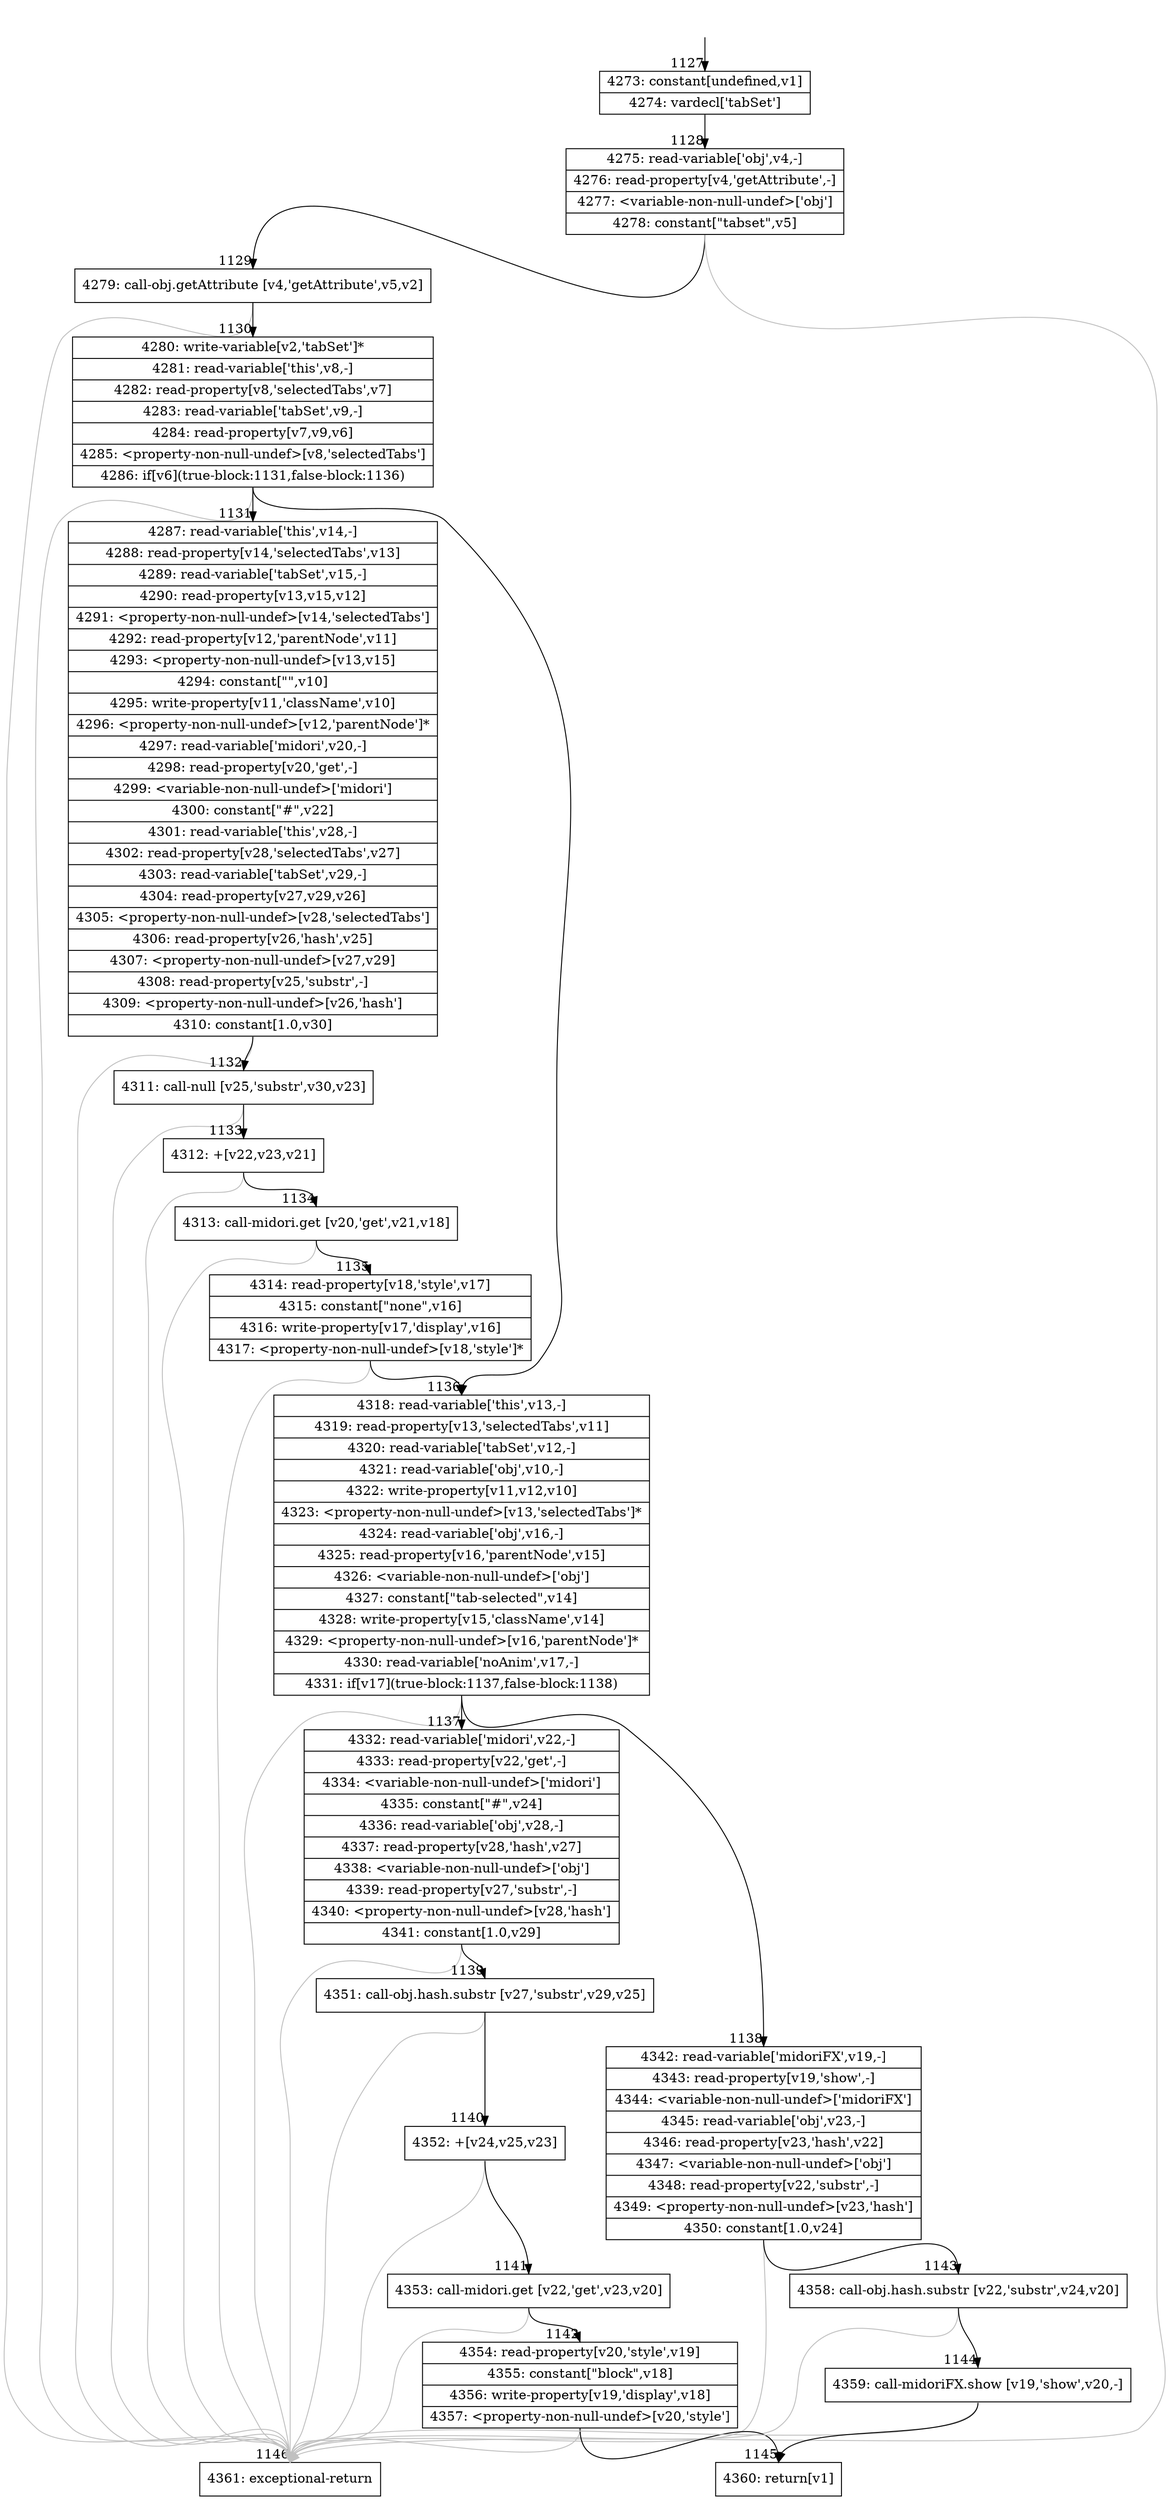 digraph {
rankdir="TD"
BB_entry64[shape=none,label=""];
BB_entry64 -> BB1127 [tailport=s, headport=n, headlabel="    1127"]
BB1127 [shape=record label="{4273: constant[undefined,v1]|4274: vardecl['tabSet']}" ] 
BB1127 -> BB1128 [tailport=s, headport=n, headlabel="      1128"]
BB1128 [shape=record label="{4275: read-variable['obj',v4,-]|4276: read-property[v4,'getAttribute',-]|4277: \<variable-non-null-undef\>['obj']|4278: constant[\"tabset\",v5]}" ] 
BB1128 -> BB1129 [tailport=s, headport=n, headlabel="      1129"]
BB1128 -> BB1146 [tailport=s, headport=n, color=gray, headlabel="      1146"]
BB1129 [shape=record label="{4279: call-obj.getAttribute [v4,'getAttribute',v5,v2]}" ] 
BB1129 -> BB1130 [tailport=s, headport=n, headlabel="      1130"]
BB1129 -> BB1146 [tailport=s, headport=n, color=gray]
BB1130 [shape=record label="{4280: write-variable[v2,'tabSet']*|4281: read-variable['this',v8,-]|4282: read-property[v8,'selectedTabs',v7]|4283: read-variable['tabSet',v9,-]|4284: read-property[v7,v9,v6]|4285: \<property-non-null-undef\>[v8,'selectedTabs']|4286: if[v6](true-block:1131,false-block:1136)}" ] 
BB1130 -> BB1131 [tailport=s, headport=n, headlabel="      1131"]
BB1130 -> BB1136 [tailport=s, headport=n, headlabel="      1136"]
BB1130 -> BB1146 [tailport=s, headport=n, color=gray]
BB1131 [shape=record label="{4287: read-variable['this',v14,-]|4288: read-property[v14,'selectedTabs',v13]|4289: read-variable['tabSet',v15,-]|4290: read-property[v13,v15,v12]|4291: \<property-non-null-undef\>[v14,'selectedTabs']|4292: read-property[v12,'parentNode',v11]|4293: \<property-non-null-undef\>[v13,v15]|4294: constant[\"\",v10]|4295: write-property[v11,'className',v10]|4296: \<property-non-null-undef\>[v12,'parentNode']*|4297: read-variable['midori',v20,-]|4298: read-property[v20,'get',-]|4299: \<variable-non-null-undef\>['midori']|4300: constant[\"#\",v22]|4301: read-variable['this',v28,-]|4302: read-property[v28,'selectedTabs',v27]|4303: read-variable['tabSet',v29,-]|4304: read-property[v27,v29,v26]|4305: \<property-non-null-undef\>[v28,'selectedTabs']|4306: read-property[v26,'hash',v25]|4307: \<property-non-null-undef\>[v27,v29]|4308: read-property[v25,'substr',-]|4309: \<property-non-null-undef\>[v26,'hash']|4310: constant[1.0,v30]}" ] 
BB1131 -> BB1132 [tailport=s, headport=n, headlabel="      1132"]
BB1131 -> BB1146 [tailport=s, headport=n, color=gray]
BB1132 [shape=record label="{4311: call-null [v25,'substr',v30,v23]}" ] 
BB1132 -> BB1133 [tailport=s, headport=n, headlabel="      1133"]
BB1132 -> BB1146 [tailport=s, headport=n, color=gray]
BB1133 [shape=record label="{4312: +[v22,v23,v21]}" ] 
BB1133 -> BB1134 [tailport=s, headport=n, headlabel="      1134"]
BB1133 -> BB1146 [tailport=s, headport=n, color=gray]
BB1134 [shape=record label="{4313: call-midori.get [v20,'get',v21,v18]}" ] 
BB1134 -> BB1135 [tailport=s, headport=n, headlabel="      1135"]
BB1134 -> BB1146 [tailport=s, headport=n, color=gray]
BB1135 [shape=record label="{4314: read-property[v18,'style',v17]|4315: constant[\"none\",v16]|4316: write-property[v17,'display',v16]|4317: \<property-non-null-undef\>[v18,'style']*}" ] 
BB1135 -> BB1136 [tailport=s, headport=n]
BB1135 -> BB1146 [tailport=s, headport=n, color=gray]
BB1136 [shape=record label="{4318: read-variable['this',v13,-]|4319: read-property[v13,'selectedTabs',v11]|4320: read-variable['tabSet',v12,-]|4321: read-variable['obj',v10,-]|4322: write-property[v11,v12,v10]|4323: \<property-non-null-undef\>[v13,'selectedTabs']*|4324: read-variable['obj',v16,-]|4325: read-property[v16,'parentNode',v15]|4326: \<variable-non-null-undef\>['obj']|4327: constant[\"tab-selected\",v14]|4328: write-property[v15,'className',v14]|4329: \<property-non-null-undef\>[v16,'parentNode']*|4330: read-variable['noAnim',v17,-]|4331: if[v17](true-block:1137,false-block:1138)}" ] 
BB1136 -> BB1137 [tailport=s, headport=n, headlabel="      1137"]
BB1136 -> BB1138 [tailport=s, headport=n, headlabel="      1138"]
BB1136 -> BB1146 [tailport=s, headport=n, color=gray]
BB1137 [shape=record label="{4332: read-variable['midori',v22,-]|4333: read-property[v22,'get',-]|4334: \<variable-non-null-undef\>['midori']|4335: constant[\"#\",v24]|4336: read-variable['obj',v28,-]|4337: read-property[v28,'hash',v27]|4338: \<variable-non-null-undef\>['obj']|4339: read-property[v27,'substr',-]|4340: \<property-non-null-undef\>[v28,'hash']|4341: constant[1.0,v29]}" ] 
BB1137 -> BB1139 [tailport=s, headport=n, headlabel="      1139"]
BB1137 -> BB1146 [tailport=s, headport=n, color=gray]
BB1138 [shape=record label="{4342: read-variable['midoriFX',v19,-]|4343: read-property[v19,'show',-]|4344: \<variable-non-null-undef\>['midoriFX']|4345: read-variable['obj',v23,-]|4346: read-property[v23,'hash',v22]|4347: \<variable-non-null-undef\>['obj']|4348: read-property[v22,'substr',-]|4349: \<property-non-null-undef\>[v23,'hash']|4350: constant[1.0,v24]}" ] 
BB1138 -> BB1143 [tailport=s, headport=n, headlabel="      1143"]
BB1138 -> BB1146 [tailport=s, headport=n, color=gray]
BB1139 [shape=record label="{4351: call-obj.hash.substr [v27,'substr',v29,v25]}" ] 
BB1139 -> BB1140 [tailport=s, headport=n, headlabel="      1140"]
BB1139 -> BB1146 [tailport=s, headport=n, color=gray]
BB1140 [shape=record label="{4352: +[v24,v25,v23]}" ] 
BB1140 -> BB1141 [tailport=s, headport=n, headlabel="      1141"]
BB1140 -> BB1146 [tailport=s, headport=n, color=gray]
BB1141 [shape=record label="{4353: call-midori.get [v22,'get',v23,v20]}" ] 
BB1141 -> BB1142 [tailport=s, headport=n, headlabel="      1142"]
BB1141 -> BB1146 [tailport=s, headport=n, color=gray]
BB1142 [shape=record label="{4354: read-property[v20,'style',v19]|4355: constant[\"block\",v18]|4356: write-property[v19,'display',v18]|4357: \<property-non-null-undef\>[v20,'style']}" ] 
BB1142 -> BB1145 [tailport=s, headport=n, headlabel="      1145"]
BB1142 -> BB1146 [tailport=s, headport=n, color=gray]
BB1143 [shape=record label="{4358: call-obj.hash.substr [v22,'substr',v24,v20]}" ] 
BB1143 -> BB1144 [tailport=s, headport=n, headlabel="      1144"]
BB1143 -> BB1146 [tailport=s, headport=n, color=gray]
BB1144 [shape=record label="{4359: call-midoriFX.show [v19,'show',v20,-]}" ] 
BB1144 -> BB1145 [tailport=s, headport=n]
BB1144 -> BB1146 [tailport=s, headport=n, color=gray]
BB1145 [shape=record label="{4360: return[v1]}" ] 
BB1146 [shape=record label="{4361: exceptional-return}" ] 
//#$~ 853
}
